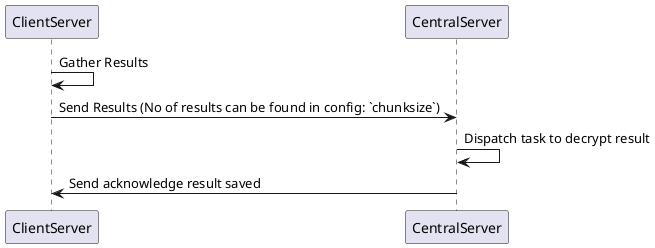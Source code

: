 @startuml
ClientServer -> ClientServer: Gather Results
ClientServer -> CentralServer: Send Results (No of results can be found in config: `chunksize`)
CentralServer -> CentralServer: Dispatch task to decrypt result
CentralServer -> ClientServer: Send acknowledge result saved
@enduml